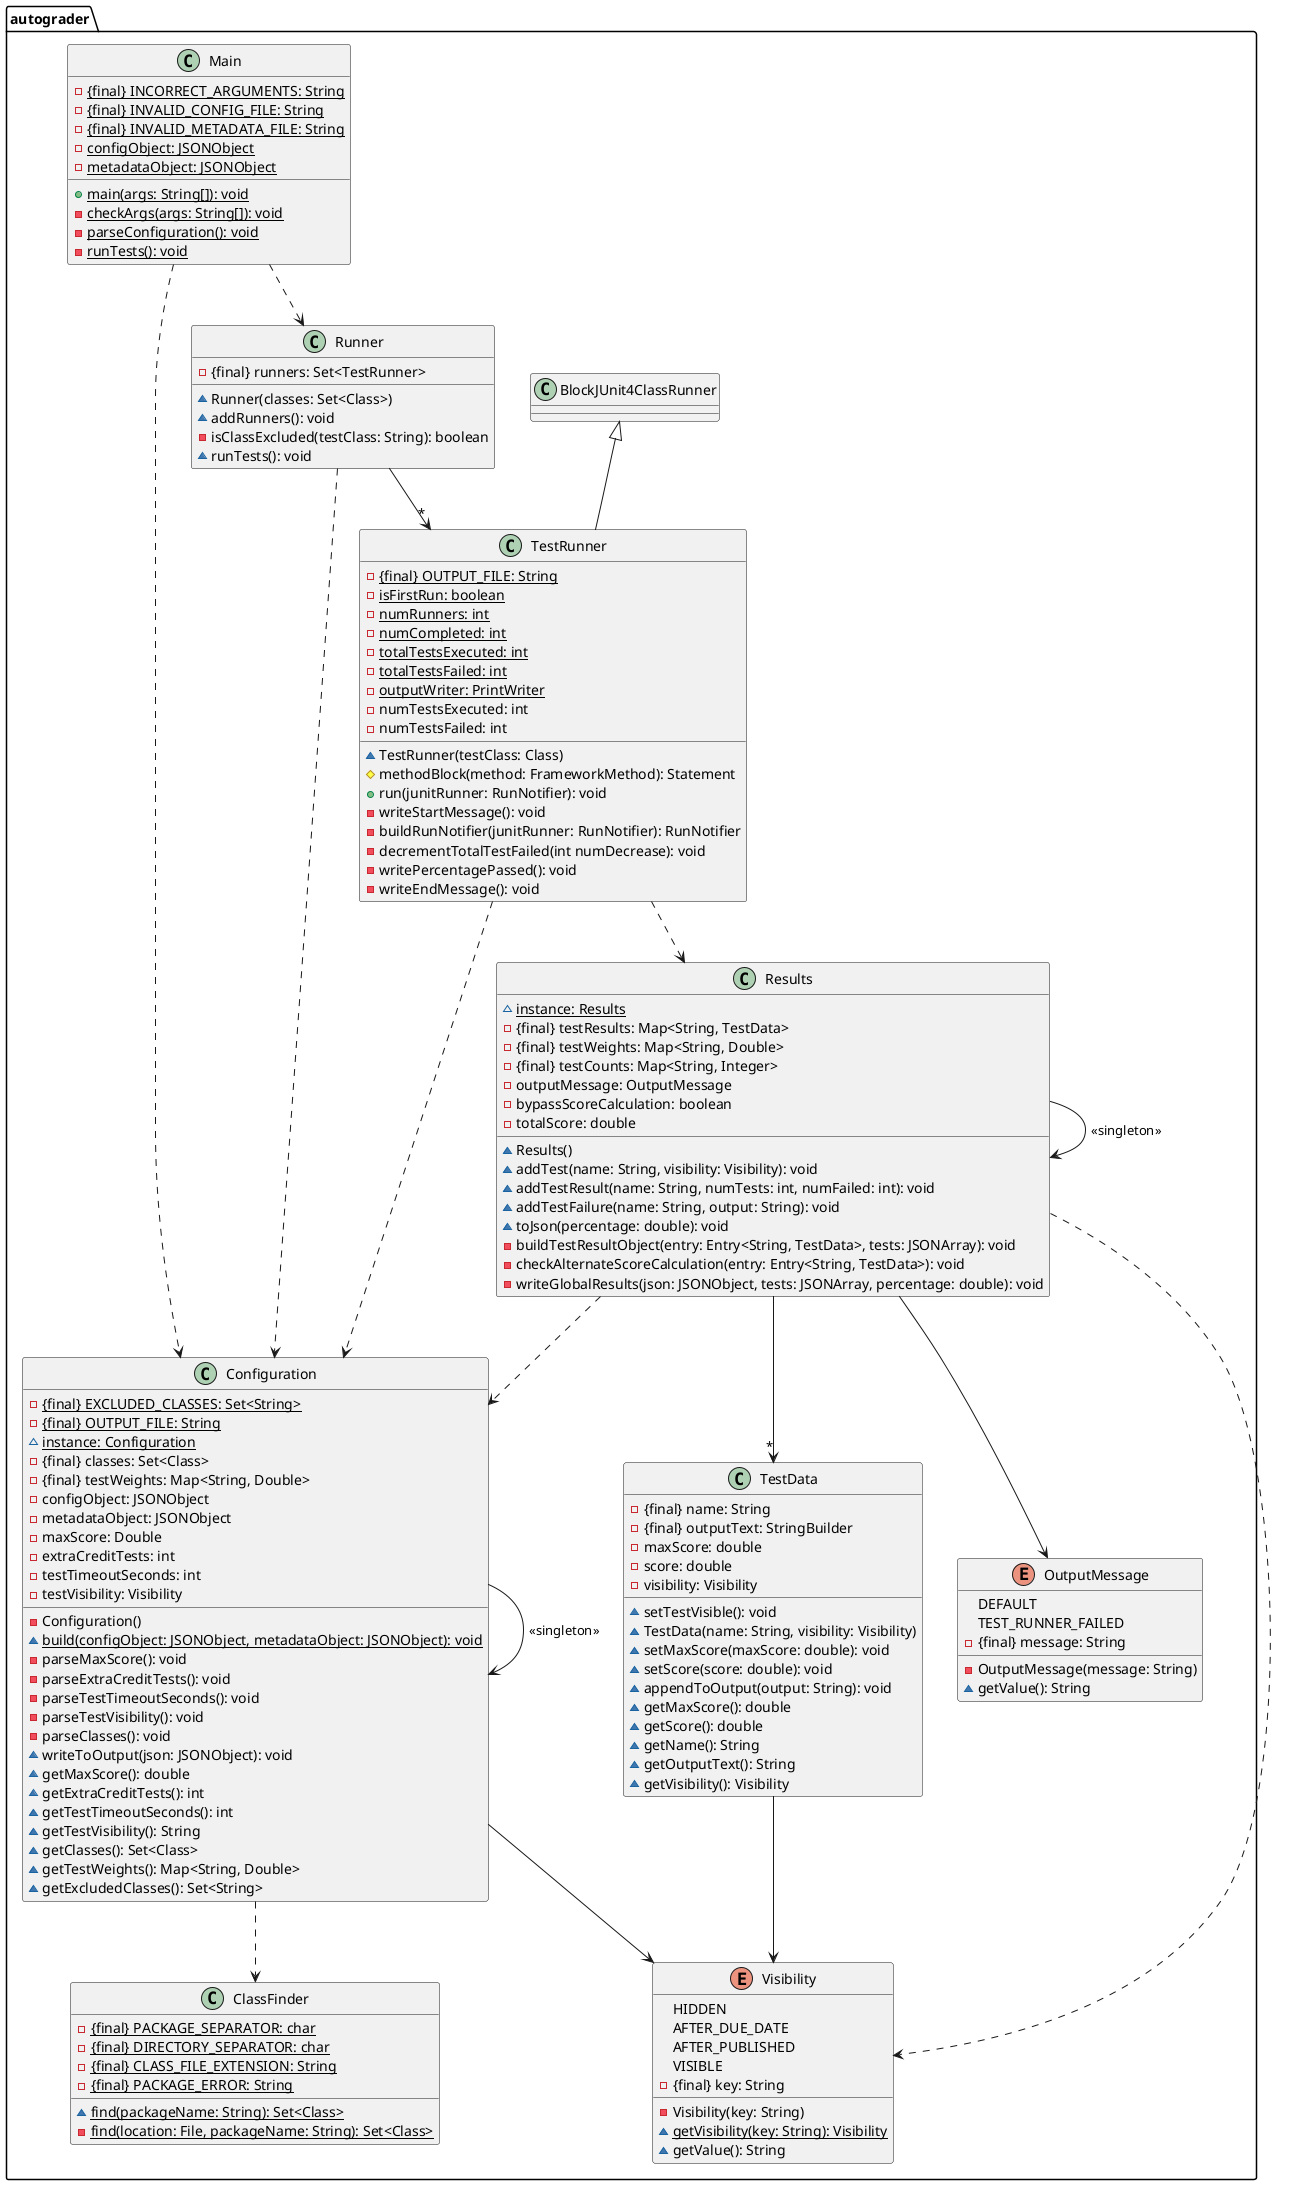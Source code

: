 @startuml autograder

package autograder {
    class Main {
        -{static} {final} INCORRECT_ARGUMENTS: String
        -{static} {final} INVALID_CONFIG_FILE: String
        -{static} {final} INVALID_METADATA_FILE: String
        -{static} configObject: JSONObject
        -{static} metadataObject: JSONObject
        +{static} main(args: String[]): void
        -{static} checkArgs(args: String[]): void
        -{static} parseConfiguration(): void
        -{static} runTests(): void
    }
    class Configuration {
        -{static} {final} EXCLUDED_CLASSES: Set<String>
        -{static} {final} OUTPUT_FILE: String
        ~{static} instance: Configuration
        -{final} classes: Set<Class>
        -{final} testWeights: Map<String, Double>
        -configObject: JSONObject
        -metadataObject: JSONObject
        -maxScore: Double
        -extraCreditTests: int
        -testTimeoutSeconds: int
        -testVisibility: Visibility
        -Configuration()
        ~{static} build(configObject: JSONObject, metadataObject: JSONObject): void
        -parseMaxScore(): void
        -parseExtraCreditTests(): void
        -parseTestTimeoutSeconds(): void
        -parseTestVisibility(): void
        -parseClasses(): void
        ~writeToOutput(json: JSONObject): void
        ~getMaxScore(): double
        ~getExtraCreditTests(): int
        ~getTestTimeoutSeconds(): int
        ~getTestVisibility(): String
        ~getClasses(): Set<Class>
        ~getTestWeights(): Map<String, Double>
        ~getExcludedClasses(): Set<String>
    }
    class ClassFinder {
        -{static} {final} PACKAGE_SEPARATOR: char
        -{static} {final} DIRECTORY_SEPARATOR: char
        -{static} {final} CLASS_FILE_EXTENSION: String
        -{static} {final} PACKAGE_ERROR: String
        ~{static} find(packageName: String): Set<Class>
        -{static} find(location: File, packageName: String): Set<Class>
    }
    class Runner {
        -{final} runners: Set<TestRunner>
        ~Runner(classes: Set<Class>)
        ~addRunners(): void
        -isClassExcluded(testClass: String): boolean
        ~runTests(): void
    }
    class TestRunner extends BlockJUnit4ClassRunner {
        -{static} {final} OUTPUT_FILE: String
        -{static} isFirstRun: boolean
        -{static} numRunners: int
        -{static} numCompleted: int
        -{static} totalTestsExecuted: int
        -{static} totalTestsFailed: int
        -{static} outputWriter: PrintWriter
        -numTestsExecuted: int
        -numTestsFailed: int
        ~TestRunner(testClass: Class)
        #methodBlock(method: FrameworkMethod): Statement
        +run(junitRunner: RunNotifier): void
        -writeStartMessage(): void
        -buildRunNotifier(junitRunner: RunNotifier): RunNotifier
        -decrementTotalTestFailed(int numDecrease): void
        -writePercentagePassed(): void
        -writeEndMessage(): void
    }
    class Results {
        ~{static} instance: Results
        -{final} testResults: Map<String, TestData>
        -{final} testWeights: Map<String, Double>
        -{final} testCounts: Map<String, Integer>
        -outputMessage: OutputMessage
        -bypassScoreCalculation: boolean
        -totalScore: double
        ~Results()
        ~addTest(name: String, visibility: Visibility): void
        ~addTestResult(name: String, numTests: int, numFailed: int): void
        ~addTestFailure(name: String, output: String): void
        ~toJson(percentage: double): void
        -buildTestResultObject(entry: Entry<String, TestData>, tests: JSONArray): void
        -checkAlternateScoreCalculation(entry: Entry<String, TestData>): void
        -writeGlobalResults(json: JSONObject, tests: JSONArray, percentage: double): void
    }
    class TestData {
        -{final} name: String
        -{final} outputText: StringBuilder
        -maxScore: double
        -score: double
        -visibility: Visibility
        ~setTestVisible(): void
        ~TestData(name: String, visibility: Visibility)
        ~setMaxScore(maxScore: double): void
        ~setScore(score: double): void
        ~appendToOutput(output: String): void
        ~getMaxScore(): double
        ~getScore(): double
        ~getName(): String
        ~getOutputText(): String
        ~getVisibility(): Visibility
    }
    enum Visibility {
        HIDDEN
        AFTER_DUE_DATE
        AFTER_PUBLISHED
        VISIBLE
        -{final} key: String
        -Visibility(key: String)
        ~{static} getVisibility(key: String): Visibility
        ~getValue(): String
    }
    enum OutputMessage {
        DEFAULT
        TEST_RUNNER_FAILED
        -{final} message: String
        -OutputMessage(message: String)
        ~getValue(): String
    }
}

Main ..> Configuration
Main ..> Runner
Configuration --> Configuration : <<singleton>>
Configuration --> Visibility
Configuration ..> ClassFinder
Runner --> "*" TestRunner
Runner ..> Configuration
Results --> Results : <<singleton>>
Results --> "*" TestData
Results --> OutputMessage
Results ..> Visibility
Results ..> Configuration
TestData --> Visibility
TestRunner ..> Configuration
TestRunner ..> Results